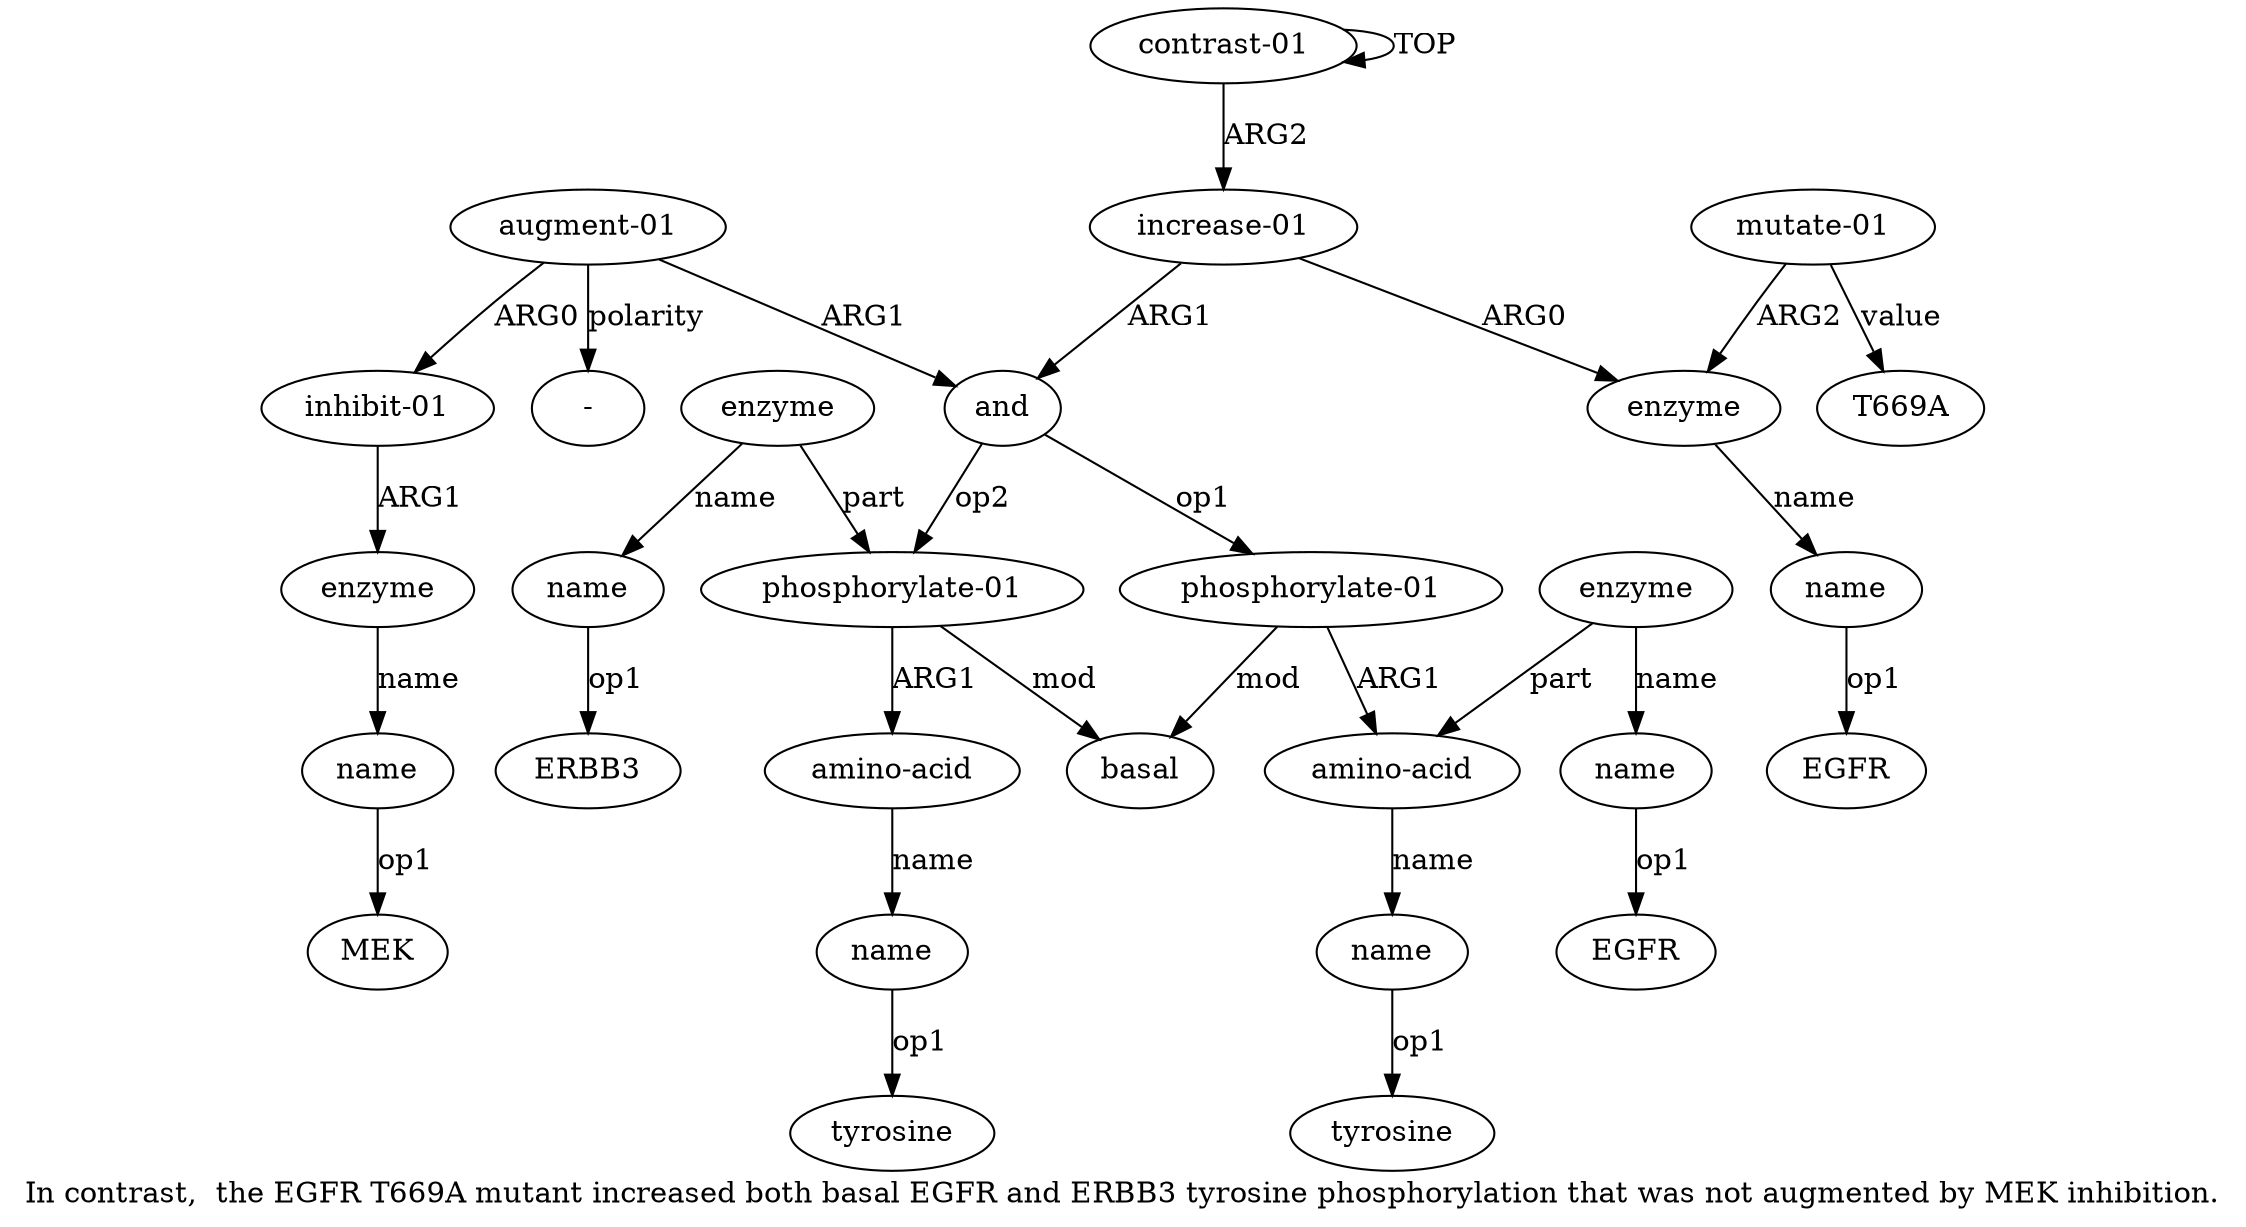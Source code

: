 digraph  {
	graph [label="In contrast,  the EGFR T669A mutant increased both basal EGFR and ERBB3 tyrosine phosphorylation that was not augmented by MEK inhibition."];
	node [label="\N"];
	a20	 [color=black,
		gold_ind=20,
		gold_label=name,
		label=name,
		test_ind=20,
		test_label=name];
	"a20 MEK"	 [color=black,
		gold_ind=-1,
		gold_label=MEK,
		label=MEK,
		test_ind=-1,
		test_label=MEK];
	a20 -> "a20 MEK" [key=0,
	color=black,
	gold_label=op1,
	label=op1,
	test_label=op1];
"a17 -" [color=black,
	gold_ind=-1,
	gold_label="-",
	label="-",
	test_ind=-1,
	test_label="-"];
"a16 ERBB3" [color=black,
	gold_ind=-1,
	gold_label=ERBB3,
	label=ERBB3,
	test_ind=-1,
	test_label=ERBB3];
"a10 EGFR" [color=black,
	gold_ind=-1,
	gold_label=EGFR,
	label=EGFR,
	test_ind=-1,
	test_label=EGFR];
"a8 tyrosine" [color=black,
	gold_ind=-1,
	gold_label=tyrosine,
	label=tyrosine,
	test_ind=-1,
	test_label=tyrosine];
a15 [color=black,
	gold_ind=15,
	gold_label=enzyme,
	label=enzyme,
	test_ind=15,
	test_label=enzyme];
a16 [color=black,
	gold_ind=16,
	gold_label=name,
	label=name,
	test_ind=16,
	test_label=name];
a15 -> a16 [key=0,
color=black,
gold_label=name,
label=name,
test_label=name];
a12 [color=black,
gold_ind=12,
gold_label="phosphorylate-01",
label="phosphorylate-01",
test_ind=12,
test_label="phosphorylate-01"];
a15 -> a12 [key=0,
color=black,
gold_label=part,
label=part,
test_label=part];
a14 [color=black,
gold_ind=14,
gold_label=name,
label=name,
test_ind=14,
test_label=name];
"a14 tyrosine" [color=black,
gold_ind=-1,
gold_label=tyrosine,
label=tyrosine,
test_ind=-1,
test_label=tyrosine];
a14 -> "a14 tyrosine" [key=0,
color=black,
gold_label=op1,
label=op1,
test_label=op1];
a17 [color=black,
gold_ind=17,
gold_label="augment-01",
label="augment-01",
test_ind=17,
test_label="augment-01"];
a17 -> "a17 -" [key=0,
color=black,
gold_label=polarity,
label=polarity,
test_label=polarity];
a18 [color=black,
gold_ind=18,
gold_label="inhibit-01",
label="inhibit-01",
test_ind=18,
test_label="inhibit-01"];
a17 -> a18 [key=0,
color=black,
gold_label=ARG0,
label=ARG0,
test_label=ARG0];
a5 [color=black,
gold_ind=5,
gold_label=and,
label=and,
test_ind=5,
test_label=and];
a17 -> a5 [key=0,
color=black,
gold_label=ARG1,
label=ARG1,
test_label=ARG1];
a16 -> "a16 ERBB3" [key=0,
color=black,
gold_label=op1,
label=op1,
test_label=op1];
a11 [color=black,
gold_ind=11,
gold_label=basal,
label=basal,
test_ind=11,
test_label=basal];
a10 [color=black,
gold_ind=10,
gold_label=name,
label=name,
test_ind=10,
test_label=name];
a10 -> "a10 EGFR" [key=0,
color=black,
gold_label=op1,
label=op1,
test_label=op1];
a13 [color=black,
gold_ind=13,
gold_label="amino-acid",
label="amino-acid",
test_ind=13,
test_label="amino-acid"];
a13 -> a14 [key=0,
color=black,
gold_label=name,
label=name,
test_label=name];
a12 -> a11 [key=0,
color=black,
gold_label=mod,
label=mod,
test_label=mod];
a12 -> a13 [key=0,
color=black,
gold_label=ARG1,
label=ARG1,
test_label=ARG1];
a19 [color=black,
gold_ind=19,
gold_label=enzyme,
label=enzyme,
test_ind=19,
test_label=enzyme];
a19 -> a20 [key=0,
color=black,
gold_label=name,
label=name,
test_label=name];
a18 -> a19 [key=0,
color=black,
gold_label=ARG1,
label=ARG1,
test_label=ARG1];
a1 [color=black,
gold_ind=1,
gold_label="increase-01",
label="increase-01",
test_ind=1,
test_label="increase-01"];
a2 [color=black,
gold_ind=2,
gold_label=enzyme,
label=enzyme,
test_ind=2,
test_label=enzyme];
a1 -> a2 [key=0,
color=black,
gold_label=ARG0,
label=ARG0,
test_label=ARG0];
a1 -> a5 [key=0,
color=black,
gold_label=ARG1,
label=ARG1,
test_label=ARG1];
a0 [color=black,
gold_ind=0,
gold_label="contrast-01",
label="contrast-01",
test_ind=0,
test_label="contrast-01"];
a0 -> a1 [key=0,
color=black,
gold_label=ARG2,
label=ARG2,
test_label=ARG2];
a0 -> a0 [key=0,
color=black,
gold_label=TOP,
label=TOP,
test_label=TOP];
a3 [color=black,
gold_ind=3,
gold_label=name,
label=name,
test_ind=3,
test_label=name];
"a3 EGFR" [color=black,
gold_ind=-1,
gold_label=EGFR,
label=EGFR,
test_ind=-1,
test_label=EGFR];
a3 -> "a3 EGFR" [key=0,
color=black,
gold_label=op1,
label=op1,
test_label=op1];
a2 -> a3 [key=0,
color=black,
gold_label=name,
label=name,
test_label=name];
a5 -> a12 [key=0,
color=black,
gold_label=op2,
label=op2,
test_label=op2];
a6 [color=black,
gold_ind=6,
gold_label="phosphorylate-01",
label="phosphorylate-01",
test_ind=6,
test_label="phosphorylate-01"];
a5 -> a6 [key=0,
color=black,
gold_label=op1,
label=op1,
test_label=op1];
a4 [color=black,
gold_ind=4,
gold_label="mutate-01",
label="mutate-01",
test_ind=4,
test_label="mutate-01"];
a4 -> a2 [key=0,
color=black,
gold_label=ARG2,
label=ARG2,
test_label=ARG2];
"a4 T669A" [color=black,
gold_ind=-1,
gold_label=T669A,
label=T669A,
test_ind=-1,
test_label=T669A];
a4 -> "a4 T669A" [key=0,
color=black,
gold_label=value,
label=value,
test_label=value];
a7 [color=black,
gold_ind=7,
gold_label="amino-acid",
label="amino-acid",
test_ind=7,
test_label="amino-acid"];
a8 [color=black,
gold_ind=8,
gold_label=name,
label=name,
test_ind=8,
test_label=name];
a7 -> a8 [key=0,
color=black,
gold_label=name,
label=name,
test_label=name];
a6 -> a11 [key=0,
color=black,
gold_label=mod,
label=mod,
test_label=mod];
a6 -> a7 [key=0,
color=black,
gold_label=ARG1,
label=ARG1,
test_label=ARG1];
a9 [color=black,
gold_ind=9,
gold_label=enzyme,
label=enzyme,
test_ind=9,
test_label=enzyme];
a9 -> a10 [key=0,
color=black,
gold_label=name,
label=name,
test_label=name];
a9 -> a7 [key=0,
color=black,
gold_label=part,
label=part,
test_label=part];
a8 -> "a8 tyrosine" [key=0,
color=black,
gold_label=op1,
label=op1,
test_label=op1];
}
